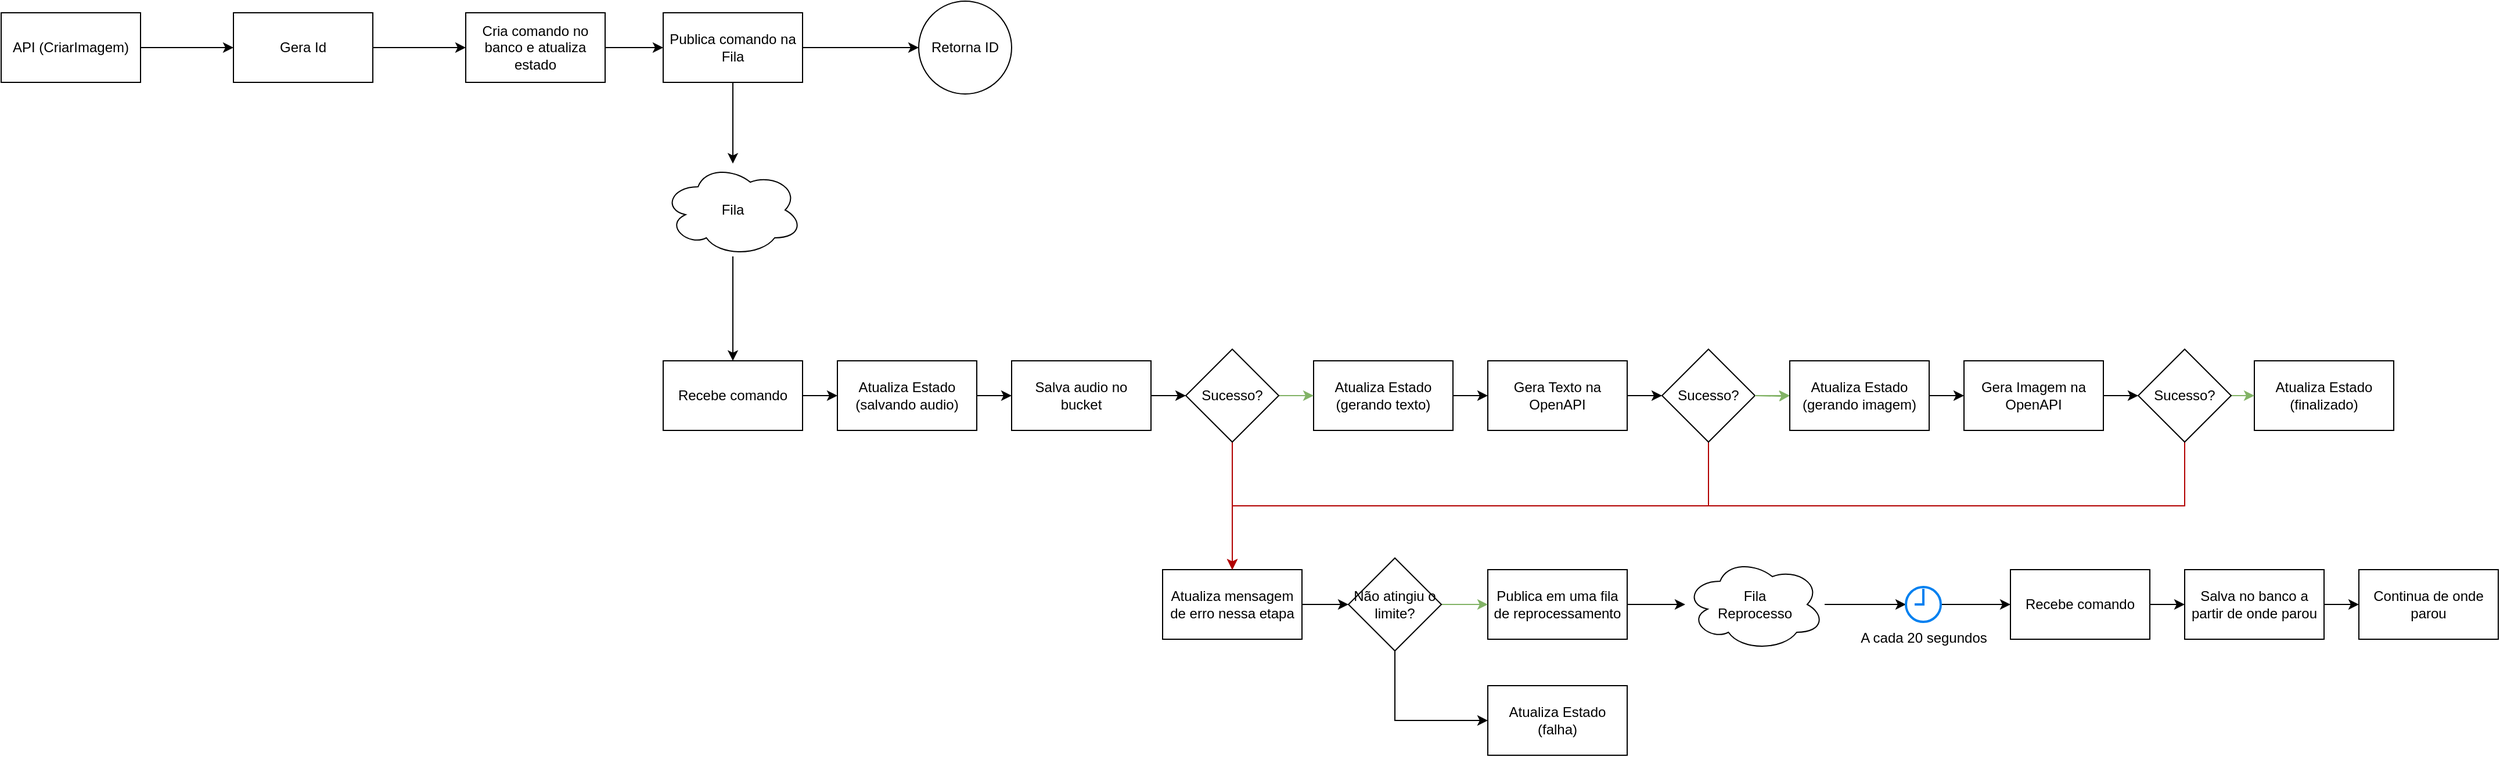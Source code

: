 <mxfile version="24.0.7" type="device">
  <diagram name="Página-1" id="NJxbEUpeWTSELO0VFM98">
    <mxGraphModel dx="2757" dy="956" grid="1" gridSize="10" guides="1" tooltips="1" connect="1" arrows="1" fold="1" page="1" pageScale="1" pageWidth="827" pageHeight="1169" math="0" shadow="0">
      <root>
        <mxCell id="0" />
        <mxCell id="1" parent="0" />
        <mxCell id="tBKAw8UYs7OdZyUA3f9C-3" value="" style="edgeStyle=orthogonalEdgeStyle;rounded=0;orthogonalLoop=1;jettySize=auto;html=1;" parent="1" source="tBKAw8UYs7OdZyUA3f9C-1" target="tBKAw8UYs7OdZyUA3f9C-2" edge="1">
          <mxGeometry relative="1" as="geometry" />
        </mxCell>
        <mxCell id="tBKAw8UYs7OdZyUA3f9C-1" value="API (CriarImagem)" style="rounded=0;whiteSpace=wrap;html=1;" parent="1" vertex="1">
          <mxGeometry x="20" y="20" width="120" height="60" as="geometry" />
        </mxCell>
        <mxCell id="tBKAw8UYs7OdZyUA3f9C-28" value="" style="edgeStyle=orthogonalEdgeStyle;rounded=0;orthogonalLoop=1;jettySize=auto;html=1;" parent="1" source="tBKAw8UYs7OdZyUA3f9C-2" target="tBKAw8UYs7OdZyUA3f9C-27" edge="1">
          <mxGeometry relative="1" as="geometry" />
        </mxCell>
        <mxCell id="tBKAw8UYs7OdZyUA3f9C-2" value="Gera Id" style="whiteSpace=wrap;html=1;rounded=0;" parent="1" vertex="1">
          <mxGeometry x="220" y="20" width="120" height="60" as="geometry" />
        </mxCell>
        <mxCell id="tBKAw8UYs7OdZyUA3f9C-7" value="" style="edgeStyle=orthogonalEdgeStyle;rounded=0;orthogonalLoop=1;jettySize=auto;html=1;" parent="1" source="tBKAw8UYs7OdZyUA3f9C-4" target="tBKAw8UYs7OdZyUA3f9C-6" edge="1">
          <mxGeometry relative="1" as="geometry" />
        </mxCell>
        <mxCell id="tBKAw8UYs7OdZyUA3f9C-11" value="" style="edgeStyle=orthogonalEdgeStyle;rounded=0;orthogonalLoop=1;jettySize=auto;html=1;" parent="1" source="tBKAw8UYs7OdZyUA3f9C-4" target="tBKAw8UYs7OdZyUA3f9C-10" edge="1">
          <mxGeometry relative="1" as="geometry" />
        </mxCell>
        <mxCell id="tBKAw8UYs7OdZyUA3f9C-4" value="Publica comando na Fila" style="whiteSpace=wrap;html=1;rounded=0;" parent="1" vertex="1">
          <mxGeometry x="590" y="20" width="120" height="60" as="geometry" />
        </mxCell>
        <mxCell id="tBKAw8UYs7OdZyUA3f9C-6" value="Retorna ID" style="ellipse;whiteSpace=wrap;html=1;rounded=0;" parent="1" vertex="1">
          <mxGeometry x="810" y="10" width="80" height="80" as="geometry" />
        </mxCell>
        <mxCell id="tBKAw8UYs7OdZyUA3f9C-13" value="" style="edgeStyle=orthogonalEdgeStyle;rounded=0;orthogonalLoop=1;jettySize=auto;html=1;" parent="1" source="tBKAw8UYs7OdZyUA3f9C-10" target="tBKAw8UYs7OdZyUA3f9C-12" edge="1">
          <mxGeometry relative="1" as="geometry" />
        </mxCell>
        <mxCell id="tBKAw8UYs7OdZyUA3f9C-10" value="Fila" style="ellipse;shape=cloud;whiteSpace=wrap;html=1;rounded=0;" parent="1" vertex="1">
          <mxGeometry x="590" y="150" width="120" height="80" as="geometry" />
        </mxCell>
        <mxCell id="tBKAw8UYs7OdZyUA3f9C-19" value="" style="edgeStyle=orthogonalEdgeStyle;rounded=0;orthogonalLoop=1;jettySize=auto;html=1;" parent="1" source="tBKAw8UYs7OdZyUA3f9C-12" target="tBKAw8UYs7OdZyUA3f9C-18" edge="1">
          <mxGeometry relative="1" as="geometry" />
        </mxCell>
        <mxCell id="tBKAw8UYs7OdZyUA3f9C-12" value="Recebe comando" style="whiteSpace=wrap;html=1;rounded=0;" parent="1" vertex="1">
          <mxGeometry x="590" y="320" width="120" height="60" as="geometry" />
        </mxCell>
        <mxCell id="tBKAw8UYs7OdZyUA3f9C-25" value="" style="edgeStyle=orthogonalEdgeStyle;rounded=0;orthogonalLoop=1;jettySize=auto;html=1;" parent="1" source="tBKAw8UYs7OdZyUA3f9C-18" target="tBKAw8UYs7OdZyUA3f9C-24" edge="1">
          <mxGeometry relative="1" as="geometry" />
        </mxCell>
        <mxCell id="tBKAw8UYs7OdZyUA3f9C-18" value="Atualiza Estado&lt;br&gt;(salvando audio)" style="whiteSpace=wrap;html=1;rounded=0;" parent="1" vertex="1">
          <mxGeometry x="740" y="320" width="120" height="60" as="geometry" />
        </mxCell>
        <mxCell id="tBKAw8UYs7OdZyUA3f9C-35" value="" style="edgeStyle=orthogonalEdgeStyle;rounded=0;orthogonalLoop=1;jettySize=auto;html=1;" parent="1" source="tBKAw8UYs7OdZyUA3f9C-24" target="tBKAw8UYs7OdZyUA3f9C-34" edge="1">
          <mxGeometry relative="1" as="geometry" />
        </mxCell>
        <mxCell id="tBKAw8UYs7OdZyUA3f9C-24" value="Salva audio no bucket" style="whiteSpace=wrap;html=1;rounded=0;" parent="1" vertex="1">
          <mxGeometry x="890" y="320" width="120" height="60" as="geometry" />
        </mxCell>
        <mxCell id="tBKAw8UYs7OdZyUA3f9C-29" style="edgeStyle=orthogonalEdgeStyle;rounded=0;orthogonalLoop=1;jettySize=auto;html=1;exitX=1;exitY=0.5;exitDx=0;exitDy=0;entryX=0;entryY=0.5;entryDx=0;entryDy=0;" parent="1" source="tBKAw8UYs7OdZyUA3f9C-27" target="tBKAw8UYs7OdZyUA3f9C-4" edge="1">
          <mxGeometry relative="1" as="geometry" />
        </mxCell>
        <mxCell id="tBKAw8UYs7OdZyUA3f9C-27" value="Cria comando no banco e atualiza estado" style="whiteSpace=wrap;html=1;rounded=0;" parent="1" vertex="1">
          <mxGeometry x="420" y="20" width="120" height="60" as="geometry" />
        </mxCell>
        <mxCell id="tBKAw8UYs7OdZyUA3f9C-33" value="" style="edgeStyle=orthogonalEdgeStyle;rounded=0;orthogonalLoop=1;jettySize=auto;html=1;" parent="1" source="tBKAw8UYs7OdZyUA3f9C-30" target="tBKAw8UYs7OdZyUA3f9C-32" edge="1">
          <mxGeometry relative="1" as="geometry" />
        </mxCell>
        <mxCell id="tBKAw8UYs7OdZyUA3f9C-30" value="Atualiza Estado&lt;br&gt;(gerando texto)" style="whiteSpace=wrap;html=1;rounded=0;" parent="1" vertex="1">
          <mxGeometry x="1150" y="320" width="120" height="60" as="geometry" />
        </mxCell>
        <mxCell id="tBKAw8UYs7OdZyUA3f9C-43" value="" style="edgeStyle=orthogonalEdgeStyle;rounded=0;orthogonalLoop=1;jettySize=auto;html=1;" parent="1" source="tBKAw8UYs7OdZyUA3f9C-32" target="tBKAw8UYs7OdZyUA3f9C-42" edge="1">
          <mxGeometry relative="1" as="geometry" />
        </mxCell>
        <mxCell id="tBKAw8UYs7OdZyUA3f9C-32" value="Gera Texto na OpenAPI" style="whiteSpace=wrap;html=1;rounded=0;" parent="1" vertex="1">
          <mxGeometry x="1300" y="320" width="120" height="60" as="geometry" />
        </mxCell>
        <mxCell id="tBKAw8UYs7OdZyUA3f9C-36" style="edgeStyle=orthogonalEdgeStyle;rounded=0;orthogonalLoop=1;jettySize=auto;html=1;exitX=1;exitY=0.5;exitDx=0;exitDy=0;entryX=0;entryY=0.5;entryDx=0;entryDy=0;fillColor=#d5e8d4;strokeColor=#82b366;" parent="1" source="tBKAw8UYs7OdZyUA3f9C-34" target="tBKAw8UYs7OdZyUA3f9C-30" edge="1">
          <mxGeometry relative="1" as="geometry" />
        </mxCell>
        <mxCell id="tBKAw8UYs7OdZyUA3f9C-60" style="edgeStyle=orthogonalEdgeStyle;rounded=0;orthogonalLoop=1;jettySize=auto;html=1;exitX=0.5;exitY=1;exitDx=0;exitDy=0;fillColor=#e51400;strokeColor=#B20000;" parent="1" source="tBKAw8UYs7OdZyUA3f9C-34" target="tBKAw8UYs7OdZyUA3f9C-39" edge="1">
          <mxGeometry relative="1" as="geometry" />
        </mxCell>
        <mxCell id="tBKAw8UYs7OdZyUA3f9C-34" value="Sucesso?" style="rhombus;whiteSpace=wrap;html=1;rounded=0;" parent="1" vertex="1">
          <mxGeometry x="1040" y="310" width="80" height="80" as="geometry" />
        </mxCell>
        <mxCell id="tBKAw8UYs7OdZyUA3f9C-77" value="" style="edgeStyle=orthogonalEdgeStyle;rounded=0;orthogonalLoop=1;jettySize=auto;html=1;" parent="1" source="tBKAw8UYs7OdZyUA3f9C-39" target="tBKAw8UYs7OdZyUA3f9C-76" edge="1">
          <mxGeometry relative="1" as="geometry" />
        </mxCell>
        <mxCell id="tBKAw8UYs7OdZyUA3f9C-39" value="Atualiza mensagem de erro nessa etapa" style="whiteSpace=wrap;html=1;rounded=0;" parent="1" vertex="1">
          <mxGeometry x="1020" y="500" width="120" height="60" as="geometry" />
        </mxCell>
        <mxCell id="tBKAw8UYs7OdZyUA3f9C-45" value="" style="edgeStyle=orthogonalEdgeStyle;rounded=0;orthogonalLoop=1;jettySize=auto;html=1;fillColor=#d5e8d4;strokeColor=#82b366;" parent="1" source="tBKAw8UYs7OdZyUA3f9C-42" edge="1">
          <mxGeometry relative="1" as="geometry">
            <mxPoint x="1560" y="350" as="targetPoint" />
          </mxGeometry>
        </mxCell>
        <mxCell id="tBKAw8UYs7OdZyUA3f9C-61" style="edgeStyle=orthogonalEdgeStyle;rounded=0;orthogonalLoop=1;jettySize=auto;html=1;exitX=0.5;exitY=1;exitDx=0;exitDy=0;entryX=0.5;entryY=0;entryDx=0;entryDy=0;fillColor=#e51400;strokeColor=#B20000;" parent="1" source="tBKAw8UYs7OdZyUA3f9C-42" target="tBKAw8UYs7OdZyUA3f9C-39" edge="1">
          <mxGeometry relative="1" as="geometry" />
        </mxCell>
        <mxCell id="tBKAw8UYs7OdZyUA3f9C-42" value="Sucesso?" style="rhombus;whiteSpace=wrap;html=1;rounded=0;" parent="1" vertex="1">
          <mxGeometry x="1450" y="310" width="80" height="80" as="geometry" />
        </mxCell>
        <mxCell id="tBKAw8UYs7OdZyUA3f9C-55" value="" style="edgeStyle=orthogonalEdgeStyle;rounded=0;orthogonalLoop=1;jettySize=auto;html=1;fillColor=#d5e8d4;strokeColor=#82b366;" parent="1" target="tBKAw8UYs7OdZyUA3f9C-54" edge="1">
          <mxGeometry relative="1" as="geometry">
            <mxPoint x="1530" y="350" as="sourcePoint" />
          </mxGeometry>
        </mxCell>
        <mxCell id="tBKAw8UYs7OdZyUA3f9C-57" value="" style="edgeStyle=orthogonalEdgeStyle;rounded=0;orthogonalLoop=1;jettySize=auto;html=1;" parent="1" source="tBKAw8UYs7OdZyUA3f9C-54" target="tBKAw8UYs7OdZyUA3f9C-56" edge="1">
          <mxGeometry relative="1" as="geometry" />
        </mxCell>
        <mxCell id="tBKAw8UYs7OdZyUA3f9C-54" value="Atualiza Estado&lt;br&gt;(gerando imagem)" style="whiteSpace=wrap;html=1;rounded=0;" parent="1" vertex="1">
          <mxGeometry x="1560" y="320" width="120" height="60" as="geometry" />
        </mxCell>
        <mxCell id="Lx4oS4NgY3cLG_U2zjmy-2" value="" style="edgeStyle=orthogonalEdgeStyle;rounded=0;orthogonalLoop=1;jettySize=auto;html=1;" parent="1" source="tBKAw8UYs7OdZyUA3f9C-56" target="Lx4oS4NgY3cLG_U2zjmy-1" edge="1">
          <mxGeometry relative="1" as="geometry" />
        </mxCell>
        <mxCell id="tBKAw8UYs7OdZyUA3f9C-56" value="Gera Imagem na OpenAPI" style="whiteSpace=wrap;html=1;rounded=0;" parent="1" vertex="1">
          <mxGeometry x="1710" y="320" width="120" height="60" as="geometry" />
        </mxCell>
        <mxCell id="tBKAw8UYs7OdZyUA3f9C-58" value="Atualiza Estado&lt;br&gt;(finalizado)" style="whiteSpace=wrap;html=1;rounded=0;" parent="1" vertex="1">
          <mxGeometry x="1960" y="320" width="120" height="60" as="geometry" />
        </mxCell>
        <mxCell id="tBKAw8UYs7OdZyUA3f9C-69" value="" style="edgeStyle=orthogonalEdgeStyle;rounded=0;orthogonalLoop=1;jettySize=auto;html=1;" parent="1" source="tBKAw8UYs7OdZyUA3f9C-74" target="tBKAw8UYs7OdZyUA3f9C-68" edge="1">
          <mxGeometry relative="1" as="geometry" />
        </mxCell>
        <mxCell id="tBKAw8UYs7OdZyUA3f9C-63" value="Fila&lt;br&gt;Reprocesso" style="ellipse;shape=cloud;whiteSpace=wrap;html=1;rounded=0;" parent="1" vertex="1">
          <mxGeometry x="1470" y="490" width="120" height="80" as="geometry" />
        </mxCell>
        <mxCell id="tBKAw8UYs7OdZyUA3f9C-67" value="" style="edgeStyle=orthogonalEdgeStyle;rounded=0;orthogonalLoop=1;jettySize=auto;html=1;" parent="1" source="tBKAw8UYs7OdZyUA3f9C-65" target="tBKAw8UYs7OdZyUA3f9C-63" edge="1">
          <mxGeometry relative="1" as="geometry" />
        </mxCell>
        <mxCell id="tBKAw8UYs7OdZyUA3f9C-65" value="Publica em uma fila de reprocessamento" style="whiteSpace=wrap;html=1;rounded=0;" parent="1" vertex="1">
          <mxGeometry x="1300" y="500" width="120" height="60" as="geometry" />
        </mxCell>
        <mxCell id="tBKAw8UYs7OdZyUA3f9C-71" value="" style="edgeStyle=orthogonalEdgeStyle;rounded=0;orthogonalLoop=1;jettySize=auto;html=1;" parent="1" source="tBKAw8UYs7OdZyUA3f9C-68" target="tBKAw8UYs7OdZyUA3f9C-70" edge="1">
          <mxGeometry relative="1" as="geometry" />
        </mxCell>
        <mxCell id="tBKAw8UYs7OdZyUA3f9C-68" value="Recebe comando" style="whiteSpace=wrap;html=1;rounded=0;" parent="1" vertex="1">
          <mxGeometry x="1750" y="500" width="120" height="60" as="geometry" />
        </mxCell>
        <mxCell id="tBKAw8UYs7OdZyUA3f9C-73" value="" style="edgeStyle=orthogonalEdgeStyle;rounded=0;orthogonalLoop=1;jettySize=auto;html=1;" parent="1" source="tBKAw8UYs7OdZyUA3f9C-70" target="tBKAw8UYs7OdZyUA3f9C-72" edge="1">
          <mxGeometry relative="1" as="geometry" />
        </mxCell>
        <mxCell id="tBKAw8UYs7OdZyUA3f9C-70" value="Salva no banco a partir de onde parou" style="whiteSpace=wrap;html=1;rounded=0;" parent="1" vertex="1">
          <mxGeometry x="1900" y="500" width="120" height="60" as="geometry" />
        </mxCell>
        <mxCell id="tBKAw8UYs7OdZyUA3f9C-72" value="Continua de onde parou" style="whiteSpace=wrap;html=1;rounded=0;" parent="1" vertex="1">
          <mxGeometry x="2050" y="500" width="120" height="60" as="geometry" />
        </mxCell>
        <mxCell id="tBKAw8UYs7OdZyUA3f9C-75" value="" style="edgeStyle=orthogonalEdgeStyle;rounded=0;orthogonalLoop=1;jettySize=auto;html=1;" parent="1" source="tBKAw8UYs7OdZyUA3f9C-63" target="tBKAw8UYs7OdZyUA3f9C-74" edge="1">
          <mxGeometry relative="1" as="geometry">
            <mxPoint x="1590" y="530" as="sourcePoint" />
            <mxPoint x="1800" y="530" as="targetPoint" />
          </mxGeometry>
        </mxCell>
        <mxCell id="tBKAw8UYs7OdZyUA3f9C-74" value="A cada 20 segundos" style="html=1;verticalLabelPosition=bottom;align=center;labelBackgroundColor=#ffffff;verticalAlign=top;strokeWidth=2;strokeColor=#0080F0;shadow=0;dashed=0;shape=mxgraph.ios7.icons.clock;" parent="1" vertex="1">
          <mxGeometry x="1660" y="515" width="30" height="30" as="geometry" />
        </mxCell>
        <mxCell id="tBKAw8UYs7OdZyUA3f9C-78" style="edgeStyle=orthogonalEdgeStyle;rounded=0;orthogonalLoop=1;jettySize=auto;html=1;exitX=1;exitY=0.5;exitDx=0;exitDy=0;entryX=0;entryY=0.5;entryDx=0;entryDy=0;fillColor=#d5e8d4;strokeColor=#82b366;" parent="1" source="tBKAw8UYs7OdZyUA3f9C-76" target="tBKAw8UYs7OdZyUA3f9C-65" edge="1">
          <mxGeometry relative="1" as="geometry" />
        </mxCell>
        <mxCell id="tBKAw8UYs7OdZyUA3f9C-81" style="edgeStyle=orthogonalEdgeStyle;rounded=0;orthogonalLoop=1;jettySize=auto;html=1;exitX=0.5;exitY=1;exitDx=0;exitDy=0;entryX=0;entryY=0.5;entryDx=0;entryDy=0;" parent="1" source="tBKAw8UYs7OdZyUA3f9C-76" target="tBKAw8UYs7OdZyUA3f9C-79" edge="1">
          <mxGeometry relative="1" as="geometry" />
        </mxCell>
        <mxCell id="tBKAw8UYs7OdZyUA3f9C-76" value="Não atingiu o limite?" style="rhombus;whiteSpace=wrap;html=1;rounded=0;" parent="1" vertex="1">
          <mxGeometry x="1180" y="490" width="80" height="80" as="geometry" />
        </mxCell>
        <mxCell id="tBKAw8UYs7OdZyUA3f9C-79" value="Atualiza Estado&lt;br&gt;(falha)" style="whiteSpace=wrap;html=1;rounded=0;" parent="1" vertex="1">
          <mxGeometry x="1300" y="600" width="120" height="60" as="geometry" />
        </mxCell>
        <mxCell id="Lx4oS4NgY3cLG_U2zjmy-3" style="edgeStyle=orthogonalEdgeStyle;rounded=0;orthogonalLoop=1;jettySize=auto;html=1;exitX=1;exitY=0.5;exitDx=0;exitDy=0;entryX=0;entryY=0.5;entryDx=0;entryDy=0;fillColor=#d5e8d4;strokeColor=#82b366;" parent="1" source="Lx4oS4NgY3cLG_U2zjmy-1" target="tBKAw8UYs7OdZyUA3f9C-58" edge="1">
          <mxGeometry relative="1" as="geometry" />
        </mxCell>
        <mxCell id="Lx4oS4NgY3cLG_U2zjmy-4" style="edgeStyle=orthogonalEdgeStyle;rounded=0;orthogonalLoop=1;jettySize=auto;html=1;exitX=0.5;exitY=1;exitDx=0;exitDy=0;entryX=0.5;entryY=0;entryDx=0;entryDy=0;fillColor=#e51400;strokeColor=#B20000;" parent="1" source="Lx4oS4NgY3cLG_U2zjmy-1" target="tBKAw8UYs7OdZyUA3f9C-39" edge="1">
          <mxGeometry relative="1" as="geometry" />
        </mxCell>
        <mxCell id="Lx4oS4NgY3cLG_U2zjmy-1" value="Sucesso?" style="rhombus;whiteSpace=wrap;html=1;rounded=0;" parent="1" vertex="1">
          <mxGeometry x="1860" y="310" width="80" height="80" as="geometry" />
        </mxCell>
      </root>
    </mxGraphModel>
  </diagram>
</mxfile>
